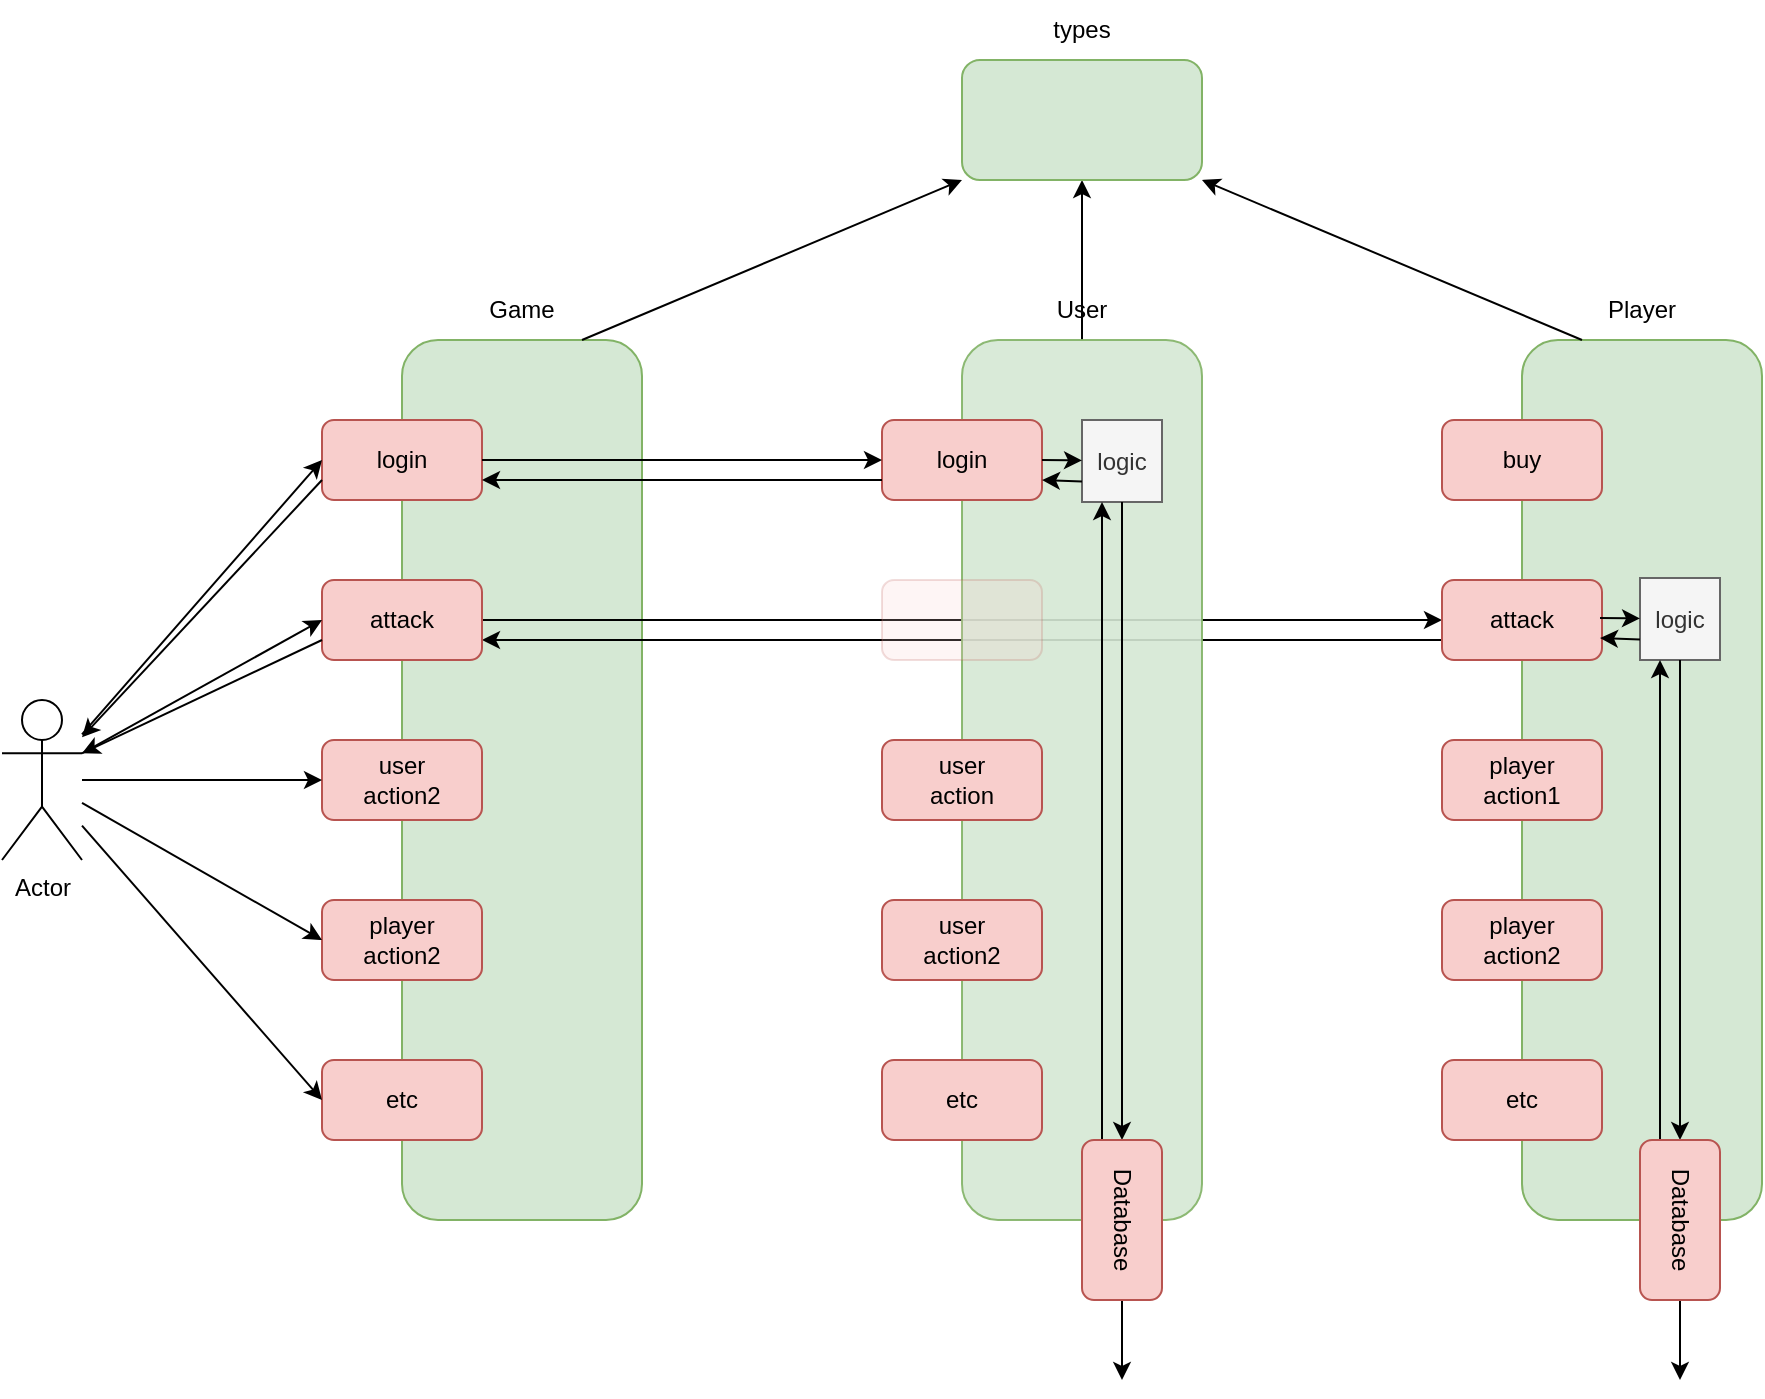 <mxfile version="16.5.2" type="github">
  <diagram id="80FGu1FU1XBMkjbpCSEx" name="Page-1">
    <mxGraphModel dx="1422" dy="1949" grid="1" gridSize="10" guides="1" tooltips="1" connect="1" arrows="1" fold="1" page="1" pageScale="1" pageWidth="827" pageHeight="1169" math="0" shadow="0">
      <root>
        <mxCell id="0" />
        <mxCell id="1" parent="0" />
        <mxCell id="-lu-DPMYhBikADUUlQfp-3" value="" style="rounded=1;whiteSpace=wrap;html=1;fillColor=#d5e8d4;strokeColor=#82b366;" parent="1" vertex="1">
          <mxGeometry x="240" y="80" width="120" height="440" as="geometry" />
        </mxCell>
        <mxCell id="-lu-DPMYhBikADUUlQfp-69" style="edgeStyle=orthogonalEdgeStyle;rounded=0;orthogonalLoop=1;jettySize=auto;html=1;exitX=0;exitY=0.75;exitDx=0;exitDy=0;entryX=1;entryY=0.75;entryDx=0;entryDy=0;startArrow=none;" parent="1" source="-lu-DPMYhBikADUUlQfp-56" target="-lu-DPMYhBikADUUlQfp-5" edge="1">
          <mxGeometry relative="1" as="geometry" />
        </mxCell>
        <mxCell id="-lu-DPMYhBikADUUlQfp-48" style="edgeStyle=orthogonalEdgeStyle;rounded=0;orthogonalLoop=1;jettySize=auto;html=1;exitX=1;exitY=0.5;exitDx=0;exitDy=0;entryX=0;entryY=0.5;entryDx=0;entryDy=0;" parent="1" source="-lu-DPMYhBikADUUlQfp-5" target="-lu-DPMYhBikADUUlQfp-56" edge="1">
          <mxGeometry relative="1" as="geometry">
            <mxPoint x="680" y="219.931" as="targetPoint" />
          </mxGeometry>
        </mxCell>
        <mxCell id="iMTobxJZrfJDHdJNOBEP-6" style="edgeStyle=orthogonalEdgeStyle;rounded=0;orthogonalLoop=1;jettySize=auto;html=1;exitX=0.5;exitY=0;exitDx=0;exitDy=0;entryX=0.5;entryY=1;entryDx=0;entryDy=0;" edge="1" parent="1" source="-lu-DPMYhBikADUUlQfp-23" target="iMTobxJZrfJDHdJNOBEP-1">
          <mxGeometry relative="1" as="geometry" />
        </mxCell>
        <mxCell id="-lu-DPMYhBikADUUlQfp-23" value="" style="rounded=1;whiteSpace=wrap;html=1;fillColor=#d5e8d4;strokeColor=#82b366;opacity=90;" parent="1" vertex="1">
          <mxGeometry x="520" y="80" width="120" height="440" as="geometry" />
        </mxCell>
        <mxCell id="-lu-DPMYhBikADUUlQfp-1" value="Actor" style="shape=umlActor;verticalLabelPosition=bottom;verticalAlign=top;html=1;outlineConnect=0;" parent="1" vertex="1">
          <mxGeometry x="40" y="260" width="40" height="80" as="geometry" />
        </mxCell>
        <mxCell id="-lu-DPMYhBikADUUlQfp-4" value="login" style="rounded=1;whiteSpace=wrap;html=1;fillColor=#f8cecc;strokeColor=#b85450;" parent="1" vertex="1">
          <mxGeometry x="200" y="120" width="80" height="40" as="geometry" />
        </mxCell>
        <mxCell id="-lu-DPMYhBikADUUlQfp-5" value="attack" style="rounded=1;whiteSpace=wrap;html=1;fillColor=#f8cecc;strokeColor=#b85450;" parent="1" vertex="1">
          <mxGeometry x="200" y="200" width="80" height="40" as="geometry" />
        </mxCell>
        <mxCell id="-lu-DPMYhBikADUUlQfp-6" value="&lt;div&gt;user&lt;/div&gt;&lt;div&gt;action2&lt;/div&gt;" style="rounded=1;whiteSpace=wrap;html=1;fillColor=#f8cecc;strokeColor=#b85450;" parent="1" vertex="1">
          <mxGeometry x="200" y="280" width="80" height="40" as="geometry" />
        </mxCell>
        <mxCell id="-lu-DPMYhBikADUUlQfp-7" value="&lt;div&gt;player&lt;/div&gt;&lt;div&gt;action2&lt;br&gt;&lt;/div&gt;" style="rounded=1;whiteSpace=wrap;html=1;fillColor=#f8cecc;strokeColor=#b85450;" parent="1" vertex="1">
          <mxGeometry x="200" y="360" width="80" height="40" as="geometry" />
        </mxCell>
        <mxCell id="-lu-DPMYhBikADUUlQfp-8" value="etc" style="rounded=1;whiteSpace=wrap;html=1;fillColor=#f8cecc;strokeColor=#b85450;" parent="1" vertex="1">
          <mxGeometry x="200" y="440" width="80" height="40" as="geometry" />
        </mxCell>
        <mxCell id="-lu-DPMYhBikADUUlQfp-9" value="Game" style="text;html=1;strokeColor=none;fillColor=none;align=center;verticalAlign=middle;whiteSpace=wrap;rounded=0;" parent="1" vertex="1">
          <mxGeometry x="270" y="50" width="60" height="30" as="geometry" />
        </mxCell>
        <mxCell id="-lu-DPMYhBikADUUlQfp-12" value="" style="endArrow=classic;html=1;rounded=0;entryX=0;entryY=0.5;entryDx=0;entryDy=0;" parent="1" source="-lu-DPMYhBikADUUlQfp-1" target="-lu-DPMYhBikADUUlQfp-4" edge="1">
          <mxGeometry width="50" height="50" relative="1" as="geometry">
            <mxPoint x="80" y="260" as="sourcePoint" />
            <mxPoint x="130" y="210" as="targetPoint" />
          </mxGeometry>
        </mxCell>
        <mxCell id="-lu-DPMYhBikADUUlQfp-13" value="" style="endArrow=classic;html=1;rounded=0;entryX=0;entryY=0.5;entryDx=0;entryDy=0;exitX=1;exitY=0.333;exitDx=0;exitDy=0;exitPerimeter=0;" parent="1" source="-lu-DPMYhBikADUUlQfp-1" target="-lu-DPMYhBikADUUlQfp-5" edge="1">
          <mxGeometry width="50" height="50" relative="1" as="geometry">
            <mxPoint x="90" y="290" as="sourcePoint" />
            <mxPoint x="130" y="220" as="targetPoint" />
          </mxGeometry>
        </mxCell>
        <mxCell id="-lu-DPMYhBikADUUlQfp-14" value="" style="endArrow=classic;html=1;rounded=0;entryX=0;entryY=0.5;entryDx=0;entryDy=0;" parent="1" source="-lu-DPMYhBikADUUlQfp-1" target="-lu-DPMYhBikADUUlQfp-6" edge="1">
          <mxGeometry width="50" height="50" relative="1" as="geometry">
            <mxPoint x="110" y="370" as="sourcePoint" />
            <mxPoint x="160" y="320" as="targetPoint" />
          </mxGeometry>
        </mxCell>
        <mxCell id="-lu-DPMYhBikADUUlQfp-15" value="" style="endArrow=classic;html=1;rounded=0;entryX=0;entryY=0.5;entryDx=0;entryDy=0;" parent="1" source="-lu-DPMYhBikADUUlQfp-1" target="-lu-DPMYhBikADUUlQfp-8" edge="1">
          <mxGeometry width="50" height="50" relative="1" as="geometry">
            <mxPoint x="80" y="360" as="sourcePoint" />
            <mxPoint x="190" y="360" as="targetPoint" />
          </mxGeometry>
        </mxCell>
        <mxCell id="-lu-DPMYhBikADUUlQfp-16" value="" style="endArrow=classic;html=1;rounded=0;entryX=0;entryY=0.5;entryDx=0;entryDy=0;" parent="1" source="-lu-DPMYhBikADUUlQfp-1" target="-lu-DPMYhBikADUUlQfp-7" edge="1">
          <mxGeometry width="50" height="50" relative="1" as="geometry">
            <mxPoint x="130" y="380" as="sourcePoint" />
            <mxPoint x="180" y="330" as="targetPoint" />
          </mxGeometry>
        </mxCell>
        <mxCell id="-lu-DPMYhBikADUUlQfp-17" value="login" style="rounded=1;whiteSpace=wrap;html=1;fillColor=#f8cecc;strokeColor=#b85450;" parent="1" vertex="1">
          <mxGeometry x="480" y="120" width="80" height="40" as="geometry" />
        </mxCell>
        <mxCell id="-lu-DPMYhBikADUUlQfp-19" value="&lt;div&gt;user&lt;/div&gt;&lt;div&gt;action&lt;br&gt;&lt;/div&gt;" style="rounded=1;whiteSpace=wrap;html=1;fillColor=#f8cecc;strokeColor=#b85450;" parent="1" vertex="1">
          <mxGeometry x="480" y="280" width="80" height="40" as="geometry" />
        </mxCell>
        <mxCell id="-lu-DPMYhBikADUUlQfp-20" value="&lt;div&gt;user&lt;/div&gt;&lt;div&gt;action2&lt;/div&gt;" style="rounded=1;whiteSpace=wrap;html=1;fillColor=#f8cecc;strokeColor=#b85450;" parent="1" vertex="1">
          <mxGeometry x="480" y="360" width="80" height="40" as="geometry" />
        </mxCell>
        <mxCell id="-lu-DPMYhBikADUUlQfp-21" value="etc" style="rounded=1;whiteSpace=wrap;html=1;fillColor=#f8cecc;strokeColor=#b85450;" parent="1" vertex="1">
          <mxGeometry x="480" y="440" width="80" height="40" as="geometry" />
        </mxCell>
        <mxCell id="-lu-DPMYhBikADUUlQfp-22" value="User" style="text;html=1;strokeColor=none;fillColor=none;align=center;verticalAlign=middle;whiteSpace=wrap;rounded=0;" parent="1" vertex="1">
          <mxGeometry x="550" y="50" width="60" height="30" as="geometry" />
        </mxCell>
        <mxCell id="-lu-DPMYhBikADUUlQfp-24" value="" style="endArrow=classic;html=1;rounded=0;exitX=1;exitY=0.5;exitDx=0;exitDy=0;entryX=0;entryY=0.5;entryDx=0;entryDy=0;" parent="1" source="-lu-DPMYhBikADUUlQfp-4" target="-lu-DPMYhBikADUUlQfp-17" edge="1">
          <mxGeometry width="50" height="50" relative="1" as="geometry">
            <mxPoint x="400" y="160" as="sourcePoint" />
            <mxPoint x="450" y="110" as="targetPoint" />
          </mxGeometry>
        </mxCell>
        <mxCell id="-lu-DPMYhBikADUUlQfp-26" value="logic" style="rounded=0;whiteSpace=wrap;html=1;fillColor=#f5f5f5;fontColor=#333333;strokeColor=#666666;" parent="1" vertex="1">
          <mxGeometry x="580" y="120" width="40" height="41" as="geometry" />
        </mxCell>
        <mxCell id="-lu-DPMYhBikADUUlQfp-27" value="" style="endArrow=classic;html=1;rounded=0;exitX=1;exitY=0.5;exitDx=0;exitDy=0;" parent="1" source="-lu-DPMYhBikADUUlQfp-17" target="-lu-DPMYhBikADUUlQfp-26" edge="1">
          <mxGeometry width="50" height="50" relative="1" as="geometry">
            <mxPoint x="740" y="141" as="sourcePoint" />
            <mxPoint x="790" y="91" as="targetPoint" />
          </mxGeometry>
        </mxCell>
        <mxCell id="-lu-DPMYhBikADUUlQfp-28" value="" style="endArrow=classic;html=1;rounded=0;entryX=1;entryY=0.75;entryDx=0;entryDy=0;exitX=0;exitY=0.75;exitDx=0;exitDy=0;" parent="1" source="-lu-DPMYhBikADUUlQfp-26" target="-lu-DPMYhBikADUUlQfp-17" edge="1">
          <mxGeometry width="50" height="50" relative="1" as="geometry">
            <mxPoint x="610" y="341" as="sourcePoint" />
            <mxPoint x="660" y="291" as="targetPoint" />
          </mxGeometry>
        </mxCell>
        <mxCell id="-lu-DPMYhBikADUUlQfp-29" value="" style="endArrow=classic;html=1;rounded=0;exitX=0;exitY=0.75;exitDx=0;exitDy=0;entryX=1;entryY=0.75;entryDx=0;entryDy=0;" parent="1" source="-lu-DPMYhBikADUUlQfp-17" target="-lu-DPMYhBikADUUlQfp-4" edge="1">
          <mxGeometry width="50" height="50" relative="1" as="geometry">
            <mxPoint x="400" y="210" as="sourcePoint" />
            <mxPoint x="450" y="160" as="targetPoint" />
          </mxGeometry>
        </mxCell>
        <mxCell id="-lu-DPMYhBikADUUlQfp-30" value="" style="endArrow=classic;html=1;rounded=0;exitX=0;exitY=0.75;exitDx=0;exitDy=0;" parent="1" source="-lu-DPMYhBikADUUlQfp-4" target="-lu-DPMYhBikADUUlQfp-1" edge="1">
          <mxGeometry width="50" height="50" relative="1" as="geometry">
            <mxPoint x="-20" y="200" as="sourcePoint" />
            <mxPoint x="30" y="150" as="targetPoint" />
          </mxGeometry>
        </mxCell>
        <mxCell id="-lu-DPMYhBikADUUlQfp-31" value="" style="endArrow=classic;html=1;rounded=0;exitX=0.5;exitY=1;exitDx=0;exitDy=0;" parent="1" source="-lu-DPMYhBikADUUlQfp-26" target="-lu-DPMYhBikADUUlQfp-52" edge="1">
          <mxGeometry width="50" height="50" relative="1" as="geometry">
            <mxPoint x="680" y="371" as="sourcePoint" />
            <mxPoint x="600" y="560" as="targetPoint" />
          </mxGeometry>
        </mxCell>
        <mxCell id="-lu-DPMYhBikADUUlQfp-72" style="edgeStyle=orthogonalEdgeStyle;rounded=0;orthogonalLoop=1;jettySize=auto;html=1;exitX=1;exitY=0.5;exitDx=0;exitDy=0;" parent="1" source="-lu-DPMYhBikADUUlQfp-52" edge="1">
          <mxGeometry relative="1" as="geometry">
            <mxPoint x="600" y="600" as="targetPoint" />
          </mxGeometry>
        </mxCell>
        <mxCell id="-lu-DPMYhBikADUUlQfp-75" style="edgeStyle=orthogonalEdgeStyle;rounded=0;orthogonalLoop=1;jettySize=auto;html=1;exitX=0;exitY=0.75;exitDx=0;exitDy=0;entryX=0.25;entryY=1;entryDx=0;entryDy=0;" parent="1" source="-lu-DPMYhBikADUUlQfp-52" target="-lu-DPMYhBikADUUlQfp-26" edge="1">
          <mxGeometry relative="1" as="geometry" />
        </mxCell>
        <mxCell id="-lu-DPMYhBikADUUlQfp-52" value="Database" style="rounded=1;whiteSpace=wrap;html=1;rotation=90;fillColor=#f8cecc;strokeColor=#b85450;" parent="1" vertex="1">
          <mxGeometry x="560" y="500" width="80" height="40" as="geometry" />
        </mxCell>
        <mxCell id="-lu-DPMYhBikADUUlQfp-54" value="" style="rounded=1;whiteSpace=wrap;html=1;fillColor=#d5e8d4;strokeColor=#82b366;" parent="1" vertex="1">
          <mxGeometry x="800" y="80" width="120" height="440" as="geometry" />
        </mxCell>
        <mxCell id="-lu-DPMYhBikADUUlQfp-55" value="buy" style="rounded=1;whiteSpace=wrap;html=1;fillColor=#f8cecc;strokeColor=#b85450;" parent="1" vertex="1">
          <mxGeometry x="760" y="120" width="80" height="40" as="geometry" />
        </mxCell>
        <mxCell id="-lu-DPMYhBikADUUlQfp-56" value="attack" style="rounded=1;whiteSpace=wrap;html=1;fillColor=#f8cecc;strokeColor=#b85450;" parent="1" vertex="1">
          <mxGeometry x="760" y="200" width="80" height="40" as="geometry" />
        </mxCell>
        <mxCell id="-lu-DPMYhBikADUUlQfp-57" value="player&lt;br&gt;action1" style="rounded=1;whiteSpace=wrap;html=1;fillColor=#f8cecc;strokeColor=#b85450;" parent="1" vertex="1">
          <mxGeometry x="760" y="280" width="80" height="40" as="geometry" />
        </mxCell>
        <mxCell id="-lu-DPMYhBikADUUlQfp-58" value="&lt;div&gt;player&lt;/div&gt;&lt;div&gt;action2&lt;br&gt;&lt;/div&gt;" style="rounded=1;whiteSpace=wrap;html=1;fillColor=#f8cecc;strokeColor=#b85450;" parent="1" vertex="1">
          <mxGeometry x="760" y="360" width="80" height="40" as="geometry" />
        </mxCell>
        <mxCell id="-lu-DPMYhBikADUUlQfp-59" value="etc" style="rounded=1;whiteSpace=wrap;html=1;fillColor=#f8cecc;strokeColor=#b85450;" parent="1" vertex="1">
          <mxGeometry x="760" y="440" width="80" height="40" as="geometry" />
        </mxCell>
        <mxCell id="-lu-DPMYhBikADUUlQfp-60" value="Player" style="text;html=1;strokeColor=none;fillColor=none;align=center;verticalAlign=middle;whiteSpace=wrap;rounded=0;" parent="1" vertex="1">
          <mxGeometry x="830" y="50" width="60" height="30" as="geometry" />
        </mxCell>
        <mxCell id="-lu-DPMYhBikADUUlQfp-61" value="logic" style="rounded=0;whiteSpace=wrap;html=1;fillColor=#f5f5f5;fontColor=#333333;strokeColor=#666666;" parent="1" vertex="1">
          <mxGeometry x="859" y="199" width="40" height="41" as="geometry" />
        </mxCell>
        <mxCell id="-lu-DPMYhBikADUUlQfp-62" value="" style="endArrow=classic;html=1;rounded=0;exitX=1;exitY=0.5;exitDx=0;exitDy=0;" parent="1" target="-lu-DPMYhBikADUUlQfp-61" edge="1">
          <mxGeometry width="50" height="50" relative="1" as="geometry">
            <mxPoint x="839" y="219" as="sourcePoint" />
            <mxPoint x="1069" y="170" as="targetPoint" />
          </mxGeometry>
        </mxCell>
        <mxCell id="-lu-DPMYhBikADUUlQfp-63" value="" style="endArrow=classic;html=1;rounded=0;entryX=1;entryY=0.75;entryDx=0;entryDy=0;exitX=0;exitY=0.75;exitDx=0;exitDy=0;" parent="1" source="-lu-DPMYhBikADUUlQfp-61" edge="1">
          <mxGeometry width="50" height="50" relative="1" as="geometry">
            <mxPoint x="889" y="420" as="sourcePoint" />
            <mxPoint x="839" y="229" as="targetPoint" />
          </mxGeometry>
        </mxCell>
        <mxCell id="-lu-DPMYhBikADUUlQfp-64" value="" style="endArrow=classic;html=1;rounded=0;exitX=0.5;exitY=1;exitDx=0;exitDy=0;entryX=0;entryY=0.5;entryDx=0;entryDy=0;" parent="1" source="-lu-DPMYhBikADUUlQfp-61" target="-lu-DPMYhBikADUUlQfp-68" edge="1">
          <mxGeometry width="50" height="50" relative="1" as="geometry">
            <mxPoint x="959" y="371" as="sourcePoint" />
            <mxPoint x="879" y="490" as="targetPoint" />
          </mxGeometry>
        </mxCell>
        <mxCell id="-lu-DPMYhBikADUUlQfp-71" style="edgeStyle=orthogonalEdgeStyle;rounded=0;orthogonalLoop=1;jettySize=auto;html=1;exitX=1;exitY=0.5;exitDx=0;exitDy=0;" parent="1" source="-lu-DPMYhBikADUUlQfp-68" edge="1">
          <mxGeometry relative="1" as="geometry">
            <mxPoint x="879" y="600" as="targetPoint" />
          </mxGeometry>
        </mxCell>
        <mxCell id="-lu-DPMYhBikADUUlQfp-74" style="edgeStyle=orthogonalEdgeStyle;rounded=0;orthogonalLoop=1;jettySize=auto;html=1;exitX=0;exitY=0.75;exitDx=0;exitDy=0;entryX=0.25;entryY=1;entryDx=0;entryDy=0;" parent="1" source="-lu-DPMYhBikADUUlQfp-68" target="-lu-DPMYhBikADUUlQfp-61" edge="1">
          <mxGeometry relative="1" as="geometry" />
        </mxCell>
        <mxCell id="-lu-DPMYhBikADUUlQfp-68" value="Database" style="rounded=1;whiteSpace=wrap;html=1;rotation=90;fillColor=#f8cecc;strokeColor=#b85450;" parent="1" vertex="1">
          <mxGeometry x="839" y="500" width="80" height="40" as="geometry" />
        </mxCell>
        <mxCell id="-lu-DPMYhBikADUUlQfp-77" value="" style="endArrow=classic;html=1;rounded=0;exitX=0;exitY=0.75;exitDx=0;exitDy=0;entryX=1;entryY=0.333;entryDx=0;entryDy=0;entryPerimeter=0;" parent="1" source="-lu-DPMYhBikADUUlQfp-5" target="-lu-DPMYhBikADUUlQfp-1" edge="1">
          <mxGeometry width="50" height="50" relative="1" as="geometry">
            <mxPoint x="580" y="360" as="sourcePoint" />
            <mxPoint x="630" y="310" as="targetPoint" />
          </mxGeometry>
        </mxCell>
        <mxCell id="iMTobxJZrfJDHdJNOBEP-1" value="" style="rounded=1;whiteSpace=wrap;html=1;fillColor=#d5e8d4;strokeColor=#82b366;" vertex="1" parent="1">
          <mxGeometry x="520" y="-60" width="120" height="60" as="geometry" />
        </mxCell>
        <mxCell id="iMTobxJZrfJDHdJNOBEP-2" value="&lt;div&gt;types&lt;/div&gt;" style="text;html=1;strokeColor=none;fillColor=none;align=center;verticalAlign=middle;whiteSpace=wrap;rounded=0;" vertex="1" parent="1">
          <mxGeometry x="550" y="-90" width="60" height="30" as="geometry" />
        </mxCell>
        <mxCell id="iMTobxJZrfJDHdJNOBEP-3" value="" style="endArrow=classic;html=1;rounded=0;entryX=0;entryY=1;entryDx=0;entryDy=0;" edge="1" parent="1" target="iMTobxJZrfJDHdJNOBEP-1">
          <mxGeometry width="50" height="50" relative="1" as="geometry">
            <mxPoint x="330" y="80" as="sourcePoint" />
            <mxPoint x="390" y="10" as="targetPoint" />
          </mxGeometry>
        </mxCell>
        <mxCell id="iMTobxJZrfJDHdJNOBEP-8" value="" style="endArrow=classic;html=1;rounded=0;exitX=0.25;exitY=0;exitDx=0;exitDy=0;entryX=1;entryY=1;entryDx=0;entryDy=0;" edge="1" parent="1" source="-lu-DPMYhBikADUUlQfp-54" target="iMTobxJZrfJDHdJNOBEP-1">
          <mxGeometry width="50" height="50" relative="1" as="geometry">
            <mxPoint x="670" y="20" as="sourcePoint" />
            <mxPoint x="720" y="-30" as="targetPoint" />
          </mxGeometry>
        </mxCell>
        <mxCell id="iMTobxJZrfJDHdJNOBEP-10" value="" style="rounded=1;whiteSpace=wrap;html=1;fillColor=#f8cecc;strokeColor=#b85450;gradientColor=none;glass=0;shadow=0;opacity=20;" vertex="1" parent="1">
          <mxGeometry x="480" y="200" width="80" height="40" as="geometry" />
        </mxCell>
      </root>
    </mxGraphModel>
  </diagram>
</mxfile>
